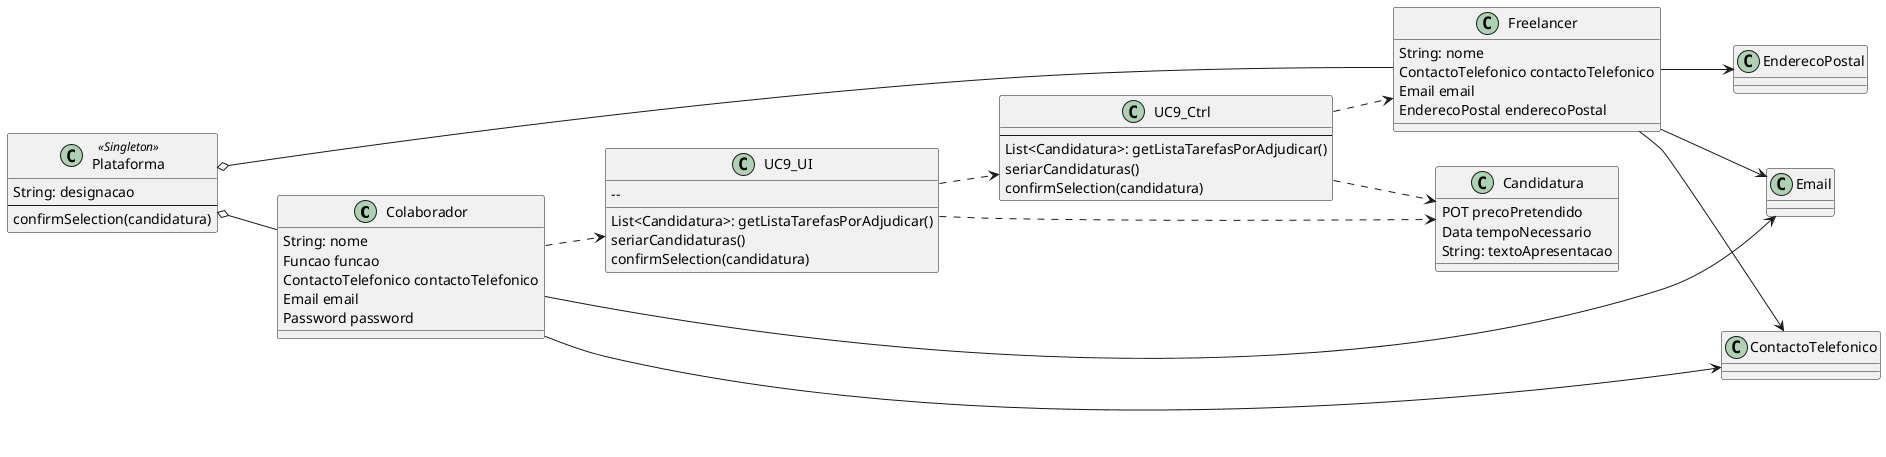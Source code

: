 @startuml

left to right direction

class Colaborador {
    String: nome
    Funcao funcao
    ContactoTelefonico contactoTelefonico
    Email email
    Password password
}
    
class Candidatura {
    POT precoPretendido
    Data tempoNecessario
    String: textoApresentacao
    }
    
class UC9_UI {
    --  
    List<Candidatura>: getListaTarefasPorAdjudicar()
    seriarCandidaturas()
    confirmSelection(candidatura)
}

class UC9_Ctrl {
    --
    List<Candidatura>: getListaTarefasPorAdjudicar()
    seriarCandidaturas()
    confirmSelection(candidatura)
}

class Plataforma << Singleton >> {
    String: designacao
    --
    confirmSelection(candidatura)
    }
    
class Freelancer {
    String: nome
    ContactoTelefonico contactoTelefonico
    Email email
    EnderecoPostal enderecoPostal
    }

class Email {}

class ContactoTelefonico {}


Plataforma o-- Freelancer
Plataforma o-- Colaborador
Colaborador --> Email
Colaborador --> ContactoTelefonico
Colaborador ..> UC9_UI
UC9_UI ..> UC9_Ctrl
UC9_Ctrl ..> Freelancer
Freelancer --> EnderecoPostal
Freelancer --> Email
Freelancer --> ContactoTelefonico
UC9_Ctrl ..> Candidatura
UC9_UI ..> Candidatura

@enduml